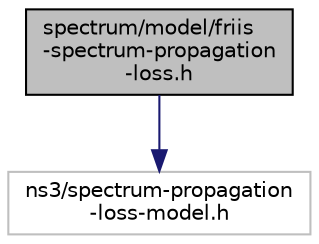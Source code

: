 digraph "spectrum/model/friis-spectrum-propagation-loss.h"
{
  edge [fontname="Helvetica",fontsize="10",labelfontname="Helvetica",labelfontsize="10"];
  node [fontname="Helvetica",fontsize="10",shape=record];
  Node1 [label="spectrum/model/friis\l-spectrum-propagation\l-loss.h",height=0.2,width=0.4,color="black", fillcolor="grey75", style="filled", fontcolor="black"];
  Node1 -> Node2 [color="midnightblue",fontsize="10",style="solid"];
  Node2 [label="ns3/spectrum-propagation\l-loss-model.h",height=0.2,width=0.4,color="grey75", fillcolor="white", style="filled"];
}
